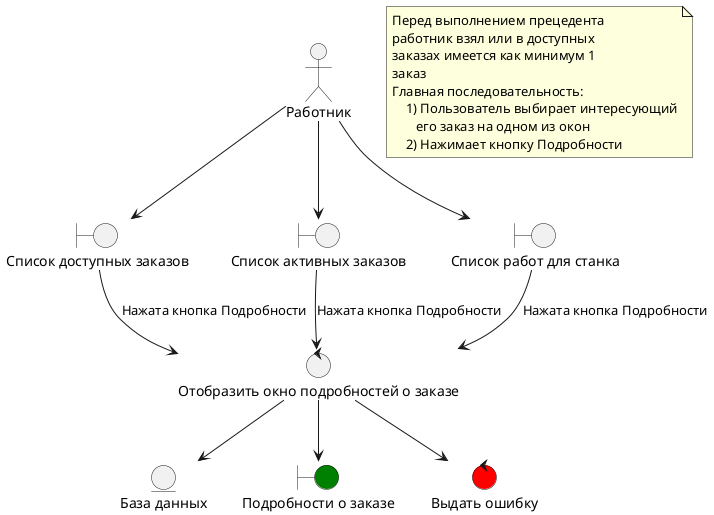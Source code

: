 @startuml description_order_case

actor Работник as worker

entity "База данных" as db

boundary "Список доступных заказов" as list_available_repairs_screen
boundary "Список активных заказов" as list_active_repairs_screen
boundary "Подробности о заказе" as order_description_screen #green
boundary "Список работ для станка" as repairs_history_screen

worker --> list_available_repairs_screen
worker --> list_active_repairs_screen
worker --> repairs_history_screen

control "Отобразить окно подробностей о заказе" as show_description_screen
control "Выдать ошибку" as show_error #red


repairs_history_screen --> show_description_screen : "Нажата кнопка Подробности"
list_available_repairs_screen --> show_description_screen : "Нажата кнопка Подробности"
list_active_repairs_screen --> show_description_screen : "Нажата кнопка Подробности"
show_description_screen --> db
show_description_screen --> order_description_screen
show_description_screen --> show_error

note as scenario
Перед выполнением прецедента
работник взял или в доступных
заказах имеется как минимум 1
заказ
Главная последовательность:
    1) Пользователь выбирает интересующий
       его заказ на одном из окон
    2) Нажимает кнопку Подробности        
end note


@enduml